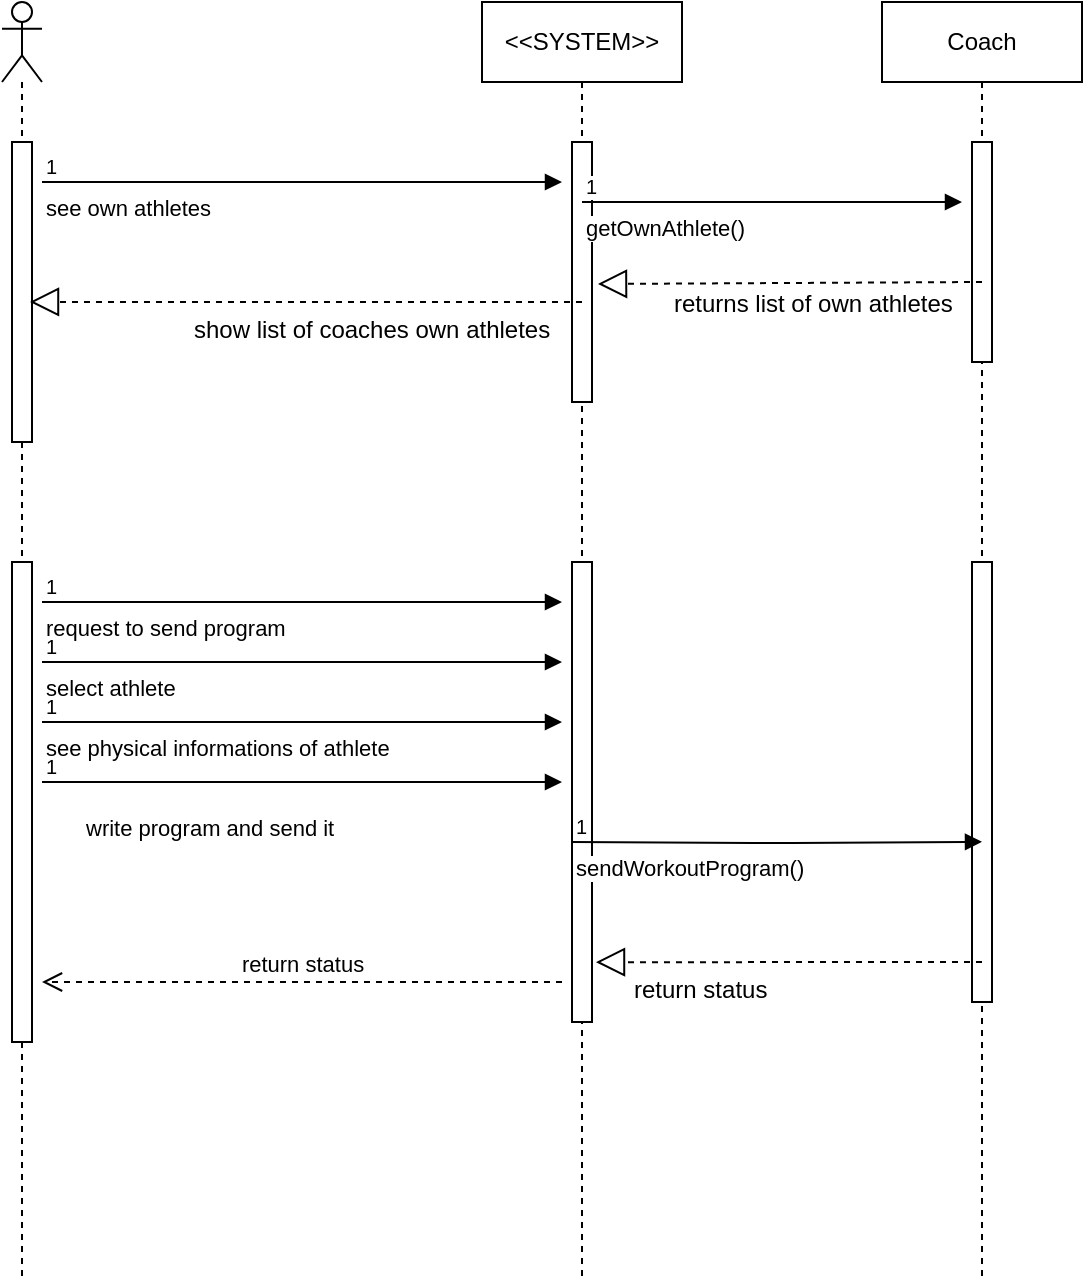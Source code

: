 <mxfile version="12.3.8" type="github" pages="1">
  <diagram id="n184XXKKuhRC01C2coYI" name="Page-1">
    <mxGraphModel dx="1408" dy="792" grid="1" gridSize="10" guides="1" tooltips="1" connect="1" arrows="1" fold="1" page="1" pageScale="1" pageWidth="850" pageHeight="1100" math="0" shadow="0">
      <root>
        <mxCell id="0"/>
        <mxCell id="1" parent="0"/>
        <mxCell id="eo2NYB_mE8h3HbTQFuI3-1" value="" style="shape=umlLifeline;participant=umlActor;perimeter=lifelinePerimeter;whiteSpace=wrap;html=1;container=1;collapsible=0;recursiveResize=0;verticalAlign=top;spacingTop=36;labelBackgroundColor=#ffffff;outlineConnect=0;" parent="1" vertex="1">
          <mxGeometry x="60" y="90" width="20" height="640" as="geometry"/>
        </mxCell>
        <mxCell id="eo2NYB_mE8h3HbTQFuI3-5" value="" style="html=1;points=[];perimeter=orthogonalPerimeter;" parent="eo2NYB_mE8h3HbTQFuI3-1" vertex="1">
          <mxGeometry x="5" y="70" width="10" height="150" as="geometry"/>
        </mxCell>
        <mxCell id="CtOqPibdQmBXFiyY_wPH-9" value="" style="html=1;points=[];perimeter=orthogonalPerimeter;" vertex="1" parent="eo2NYB_mE8h3HbTQFuI3-1">
          <mxGeometry x="5" y="280" width="10" height="240" as="geometry"/>
        </mxCell>
        <mxCell id="eo2NYB_mE8h3HbTQFuI3-2" value="&amp;lt;&amp;lt;SYSTEM&amp;gt;&amp;gt;" style="shape=umlLifeline;perimeter=lifelinePerimeter;whiteSpace=wrap;html=1;container=1;collapsible=0;recursiveResize=0;outlineConnect=0;" parent="1" vertex="1">
          <mxGeometry x="300" y="90" width="100" height="640" as="geometry"/>
        </mxCell>
        <mxCell id="eo2NYB_mE8h3HbTQFuI3-6" value="" style="html=1;points=[];perimeter=orthogonalPerimeter;" parent="eo2NYB_mE8h3HbTQFuI3-2" vertex="1">
          <mxGeometry x="45" y="70" width="10" height="130" as="geometry"/>
        </mxCell>
        <mxCell id="CtOqPibdQmBXFiyY_wPH-10" value="" style="html=1;points=[];perimeter=orthogonalPerimeter;" vertex="1" parent="eo2NYB_mE8h3HbTQFuI3-2">
          <mxGeometry x="45" y="280" width="10" height="230" as="geometry"/>
        </mxCell>
        <mxCell id="eo2NYB_mE8h3HbTQFuI3-3" value="Coach" style="shape=umlLifeline;perimeter=lifelinePerimeter;whiteSpace=wrap;html=1;container=1;collapsible=0;recursiveResize=0;outlineConnect=0;" parent="1" vertex="1">
          <mxGeometry x="500" y="90" width="100" height="640" as="geometry"/>
        </mxCell>
        <mxCell id="eo2NYB_mE8h3HbTQFuI3-7" value="" style="html=1;points=[];perimeter=orthogonalPerimeter;" parent="eo2NYB_mE8h3HbTQFuI3-3" vertex="1">
          <mxGeometry x="45" y="70" width="10" height="110" as="geometry"/>
        </mxCell>
        <mxCell id="CtOqPibdQmBXFiyY_wPH-11" value="" style="html=1;points=[];perimeter=orthogonalPerimeter;" vertex="1" parent="eo2NYB_mE8h3HbTQFuI3-3">
          <mxGeometry x="45" y="280" width="10" height="220" as="geometry"/>
        </mxCell>
        <mxCell id="CtOqPibdQmBXFiyY_wPH-1" value="see own athletes" style="endArrow=block;endFill=1;html=1;edgeStyle=orthogonalEdgeStyle;align=left;verticalAlign=top;" edge="1" parent="1">
          <mxGeometry x="-1" relative="1" as="geometry">
            <mxPoint x="80" y="180" as="sourcePoint"/>
            <mxPoint x="340" y="180" as="targetPoint"/>
          </mxGeometry>
        </mxCell>
        <mxCell id="CtOqPibdQmBXFiyY_wPH-2" value="1" style="resizable=0;html=1;align=left;verticalAlign=bottom;labelBackgroundColor=#ffffff;fontSize=10;" connectable="0" vertex="1" parent="CtOqPibdQmBXFiyY_wPH-1">
          <mxGeometry x="-1" relative="1" as="geometry"/>
        </mxCell>
        <mxCell id="CtOqPibdQmBXFiyY_wPH-3" value="getOwnAthlete()" style="endArrow=block;endFill=1;html=1;edgeStyle=orthogonalEdgeStyle;align=left;verticalAlign=top;" edge="1" parent="1">
          <mxGeometry x="-1" relative="1" as="geometry">
            <mxPoint x="350" y="190" as="sourcePoint"/>
            <mxPoint x="540" y="190" as="targetPoint"/>
          </mxGeometry>
        </mxCell>
        <mxCell id="CtOqPibdQmBXFiyY_wPH-4" value="1" style="resizable=0;html=1;align=left;verticalAlign=bottom;labelBackgroundColor=#ffffff;fontSize=10;" connectable="0" vertex="1" parent="CtOqPibdQmBXFiyY_wPH-3">
          <mxGeometry x="-1" relative="1" as="geometry"/>
        </mxCell>
        <mxCell id="CtOqPibdQmBXFiyY_wPH-5" value="" style="endArrow=block;dashed=1;endFill=0;endSize=12;html=1;entryX=1.3;entryY=0.546;entryDx=0;entryDy=0;entryPerimeter=0;" edge="1" parent="1" target="eo2NYB_mE8h3HbTQFuI3-6">
          <mxGeometry width="160" relative="1" as="geometry">
            <mxPoint x="550" y="230" as="sourcePoint"/>
            <mxPoint x="400" y="230" as="targetPoint"/>
          </mxGeometry>
        </mxCell>
        <mxCell id="CtOqPibdQmBXFiyY_wPH-6" value="returns list of own athletes" style="text;strokeColor=none;fillColor=none;align=left;verticalAlign=top;spacingLeft=4;spacingRight=4;overflow=hidden;rotatable=0;points=[[0,0.5],[1,0.5]];portConstraint=eastwest;" vertex="1" parent="1">
          <mxGeometry x="390" y="227" width="160" height="26" as="geometry"/>
        </mxCell>
        <mxCell id="CtOqPibdQmBXFiyY_wPH-7" value="" style="endArrow=block;dashed=1;endFill=0;endSize=12;html=1;entryX=0.9;entryY=0.533;entryDx=0;entryDy=0;entryPerimeter=0;" edge="1" parent="1" target="eo2NYB_mE8h3HbTQFuI3-5">
          <mxGeometry width="160" relative="1" as="geometry">
            <mxPoint x="350" y="240" as="sourcePoint"/>
            <mxPoint x="140" y="240" as="targetPoint"/>
          </mxGeometry>
        </mxCell>
        <mxCell id="CtOqPibdQmBXFiyY_wPH-8" value="show list of coaches own athletes" style="text;strokeColor=none;fillColor=none;align=left;verticalAlign=top;spacingLeft=4;spacingRight=4;overflow=hidden;rotatable=0;points=[[0,0.5],[1,0.5]];portConstraint=eastwest;" vertex="1" parent="1">
          <mxGeometry x="150" y="240" width="200" height="26" as="geometry"/>
        </mxCell>
        <mxCell id="CtOqPibdQmBXFiyY_wPH-12" value="request to send program&amp;nbsp;" style="endArrow=block;endFill=1;html=1;edgeStyle=orthogonalEdgeStyle;align=left;verticalAlign=top;" edge="1" parent="1">
          <mxGeometry x="-1" relative="1" as="geometry">
            <mxPoint x="80" y="390" as="sourcePoint"/>
            <mxPoint x="340" y="390" as="targetPoint"/>
          </mxGeometry>
        </mxCell>
        <mxCell id="CtOqPibdQmBXFiyY_wPH-13" value="1" style="resizable=0;html=1;align=left;verticalAlign=bottom;labelBackgroundColor=#ffffff;fontSize=10;" connectable="0" vertex="1" parent="CtOqPibdQmBXFiyY_wPH-12">
          <mxGeometry x="-1" relative="1" as="geometry"/>
        </mxCell>
        <mxCell id="CtOqPibdQmBXFiyY_wPH-14" value="select athlete" style="endArrow=block;endFill=1;html=1;edgeStyle=orthogonalEdgeStyle;align=left;verticalAlign=top;" edge="1" parent="1">
          <mxGeometry x="-1" relative="1" as="geometry">
            <mxPoint x="80" y="420" as="sourcePoint"/>
            <mxPoint x="340" y="420" as="targetPoint"/>
          </mxGeometry>
        </mxCell>
        <mxCell id="CtOqPibdQmBXFiyY_wPH-15" value="1" style="resizable=0;html=1;align=left;verticalAlign=bottom;labelBackgroundColor=#ffffff;fontSize=10;" connectable="0" vertex="1" parent="CtOqPibdQmBXFiyY_wPH-14">
          <mxGeometry x="-1" relative="1" as="geometry"/>
        </mxCell>
        <mxCell id="CtOqPibdQmBXFiyY_wPH-16" value="see physical informations of athlete" style="endArrow=block;endFill=1;html=1;edgeStyle=orthogonalEdgeStyle;align=left;verticalAlign=top;" edge="1" parent="1">
          <mxGeometry x="-1" relative="1" as="geometry">
            <mxPoint x="80" y="450" as="sourcePoint"/>
            <mxPoint x="340" y="450" as="targetPoint"/>
          </mxGeometry>
        </mxCell>
        <mxCell id="CtOqPibdQmBXFiyY_wPH-17" value="1" style="resizable=0;html=1;align=left;verticalAlign=bottom;labelBackgroundColor=#ffffff;fontSize=10;" connectable="0" vertex="1" parent="CtOqPibdQmBXFiyY_wPH-16">
          <mxGeometry x="-1" relative="1" as="geometry"/>
        </mxCell>
        <mxCell id="CtOqPibdQmBXFiyY_wPH-18" value="write program and send it" style="endArrow=block;endFill=1;html=1;edgeStyle=orthogonalEdgeStyle;align=left;verticalAlign=top;" edge="1" parent="1">
          <mxGeometry x="-0.846" y="-10" relative="1" as="geometry">
            <mxPoint x="80" y="480" as="sourcePoint"/>
            <mxPoint x="340" y="480" as="targetPoint"/>
            <mxPoint as="offset"/>
          </mxGeometry>
        </mxCell>
        <mxCell id="CtOqPibdQmBXFiyY_wPH-19" value="1" style="resizable=0;html=1;align=left;verticalAlign=bottom;labelBackgroundColor=#ffffff;fontSize=10;" connectable="0" vertex="1" parent="CtOqPibdQmBXFiyY_wPH-18">
          <mxGeometry x="-1" relative="1" as="geometry"/>
        </mxCell>
        <mxCell id="CtOqPibdQmBXFiyY_wPH-20" value="sendWorkoutProgram()" style="endArrow=block;endFill=1;html=1;edgeStyle=orthogonalEdgeStyle;align=left;verticalAlign=top;entryX=0.5;entryY=0.636;entryDx=0;entryDy=0;entryPerimeter=0;" edge="1" parent="1" target="CtOqPibdQmBXFiyY_wPH-11">
          <mxGeometry x="-1" relative="1" as="geometry">
            <mxPoint x="345" y="510" as="sourcePoint"/>
            <mxPoint x="505" y="510" as="targetPoint"/>
          </mxGeometry>
        </mxCell>
        <mxCell id="CtOqPibdQmBXFiyY_wPH-21" value="1" style="resizable=0;html=1;align=left;verticalAlign=bottom;labelBackgroundColor=#ffffff;fontSize=10;" connectable="0" vertex="1" parent="CtOqPibdQmBXFiyY_wPH-20">
          <mxGeometry x="-1" relative="1" as="geometry"/>
        </mxCell>
        <mxCell id="CtOqPibdQmBXFiyY_wPH-22" value="" style="endArrow=block;dashed=1;endFill=0;endSize=12;html=1;entryX=1.2;entryY=0.87;entryDx=0;entryDy=0;entryPerimeter=0;" edge="1" parent="1" target="CtOqPibdQmBXFiyY_wPH-10">
          <mxGeometry width="160" relative="1" as="geometry">
            <mxPoint x="550" y="570" as="sourcePoint"/>
            <mxPoint x="400" y="570" as="targetPoint"/>
          </mxGeometry>
        </mxCell>
        <mxCell id="CtOqPibdQmBXFiyY_wPH-23" value="return status" style="text;strokeColor=none;fillColor=none;align=left;verticalAlign=top;spacingLeft=4;spacingRight=4;overflow=hidden;rotatable=0;points=[[0,0.5],[1,0.5]];portConstraint=eastwest;" vertex="1" parent="1">
          <mxGeometry x="370" y="570" width="100" height="26" as="geometry"/>
        </mxCell>
        <mxCell id="CtOqPibdQmBXFiyY_wPH-24" value="return status" style="html=1;verticalAlign=bottom;endArrow=open;dashed=1;endSize=8;" edge="1" parent="1">
          <mxGeometry relative="1" as="geometry">
            <mxPoint x="340" y="580" as="sourcePoint"/>
            <mxPoint x="80" y="580" as="targetPoint"/>
          </mxGeometry>
        </mxCell>
      </root>
    </mxGraphModel>
  </diagram>
</mxfile>
